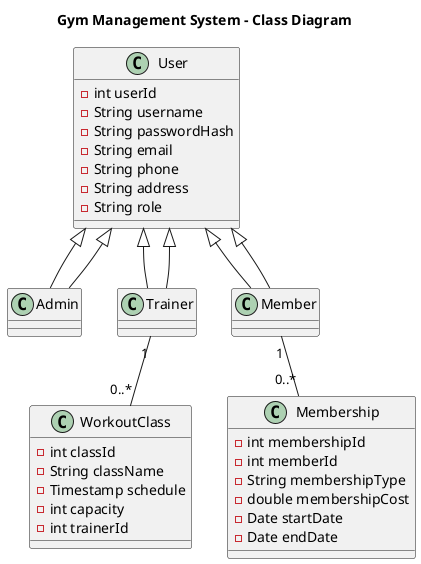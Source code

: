 @startuml

title Gym Management System - Class Diagram

class User {
    - int userId
    - String username
    - String passwordHash
    - String email
    - String phone
    - String address
    - String role
}

class Admin extends User
class Trainer extends User
class Member extends User

class Membership {
    - int membershipId
    - int memberId
    - String membershipType
    - double membershipCost
    - Date startDate
    - Date endDate
}

class WorkoutClass {
    - int classId
    - String className
    - Timestamp schedule
    - int capacity
    - int trainerId
}

User <|-- Admin
User <|-- Trainer
User <|-- Member
Member "1" -- "0..*" Membership
Trainer "1" -- "0..*" WorkoutClass

@enduml

